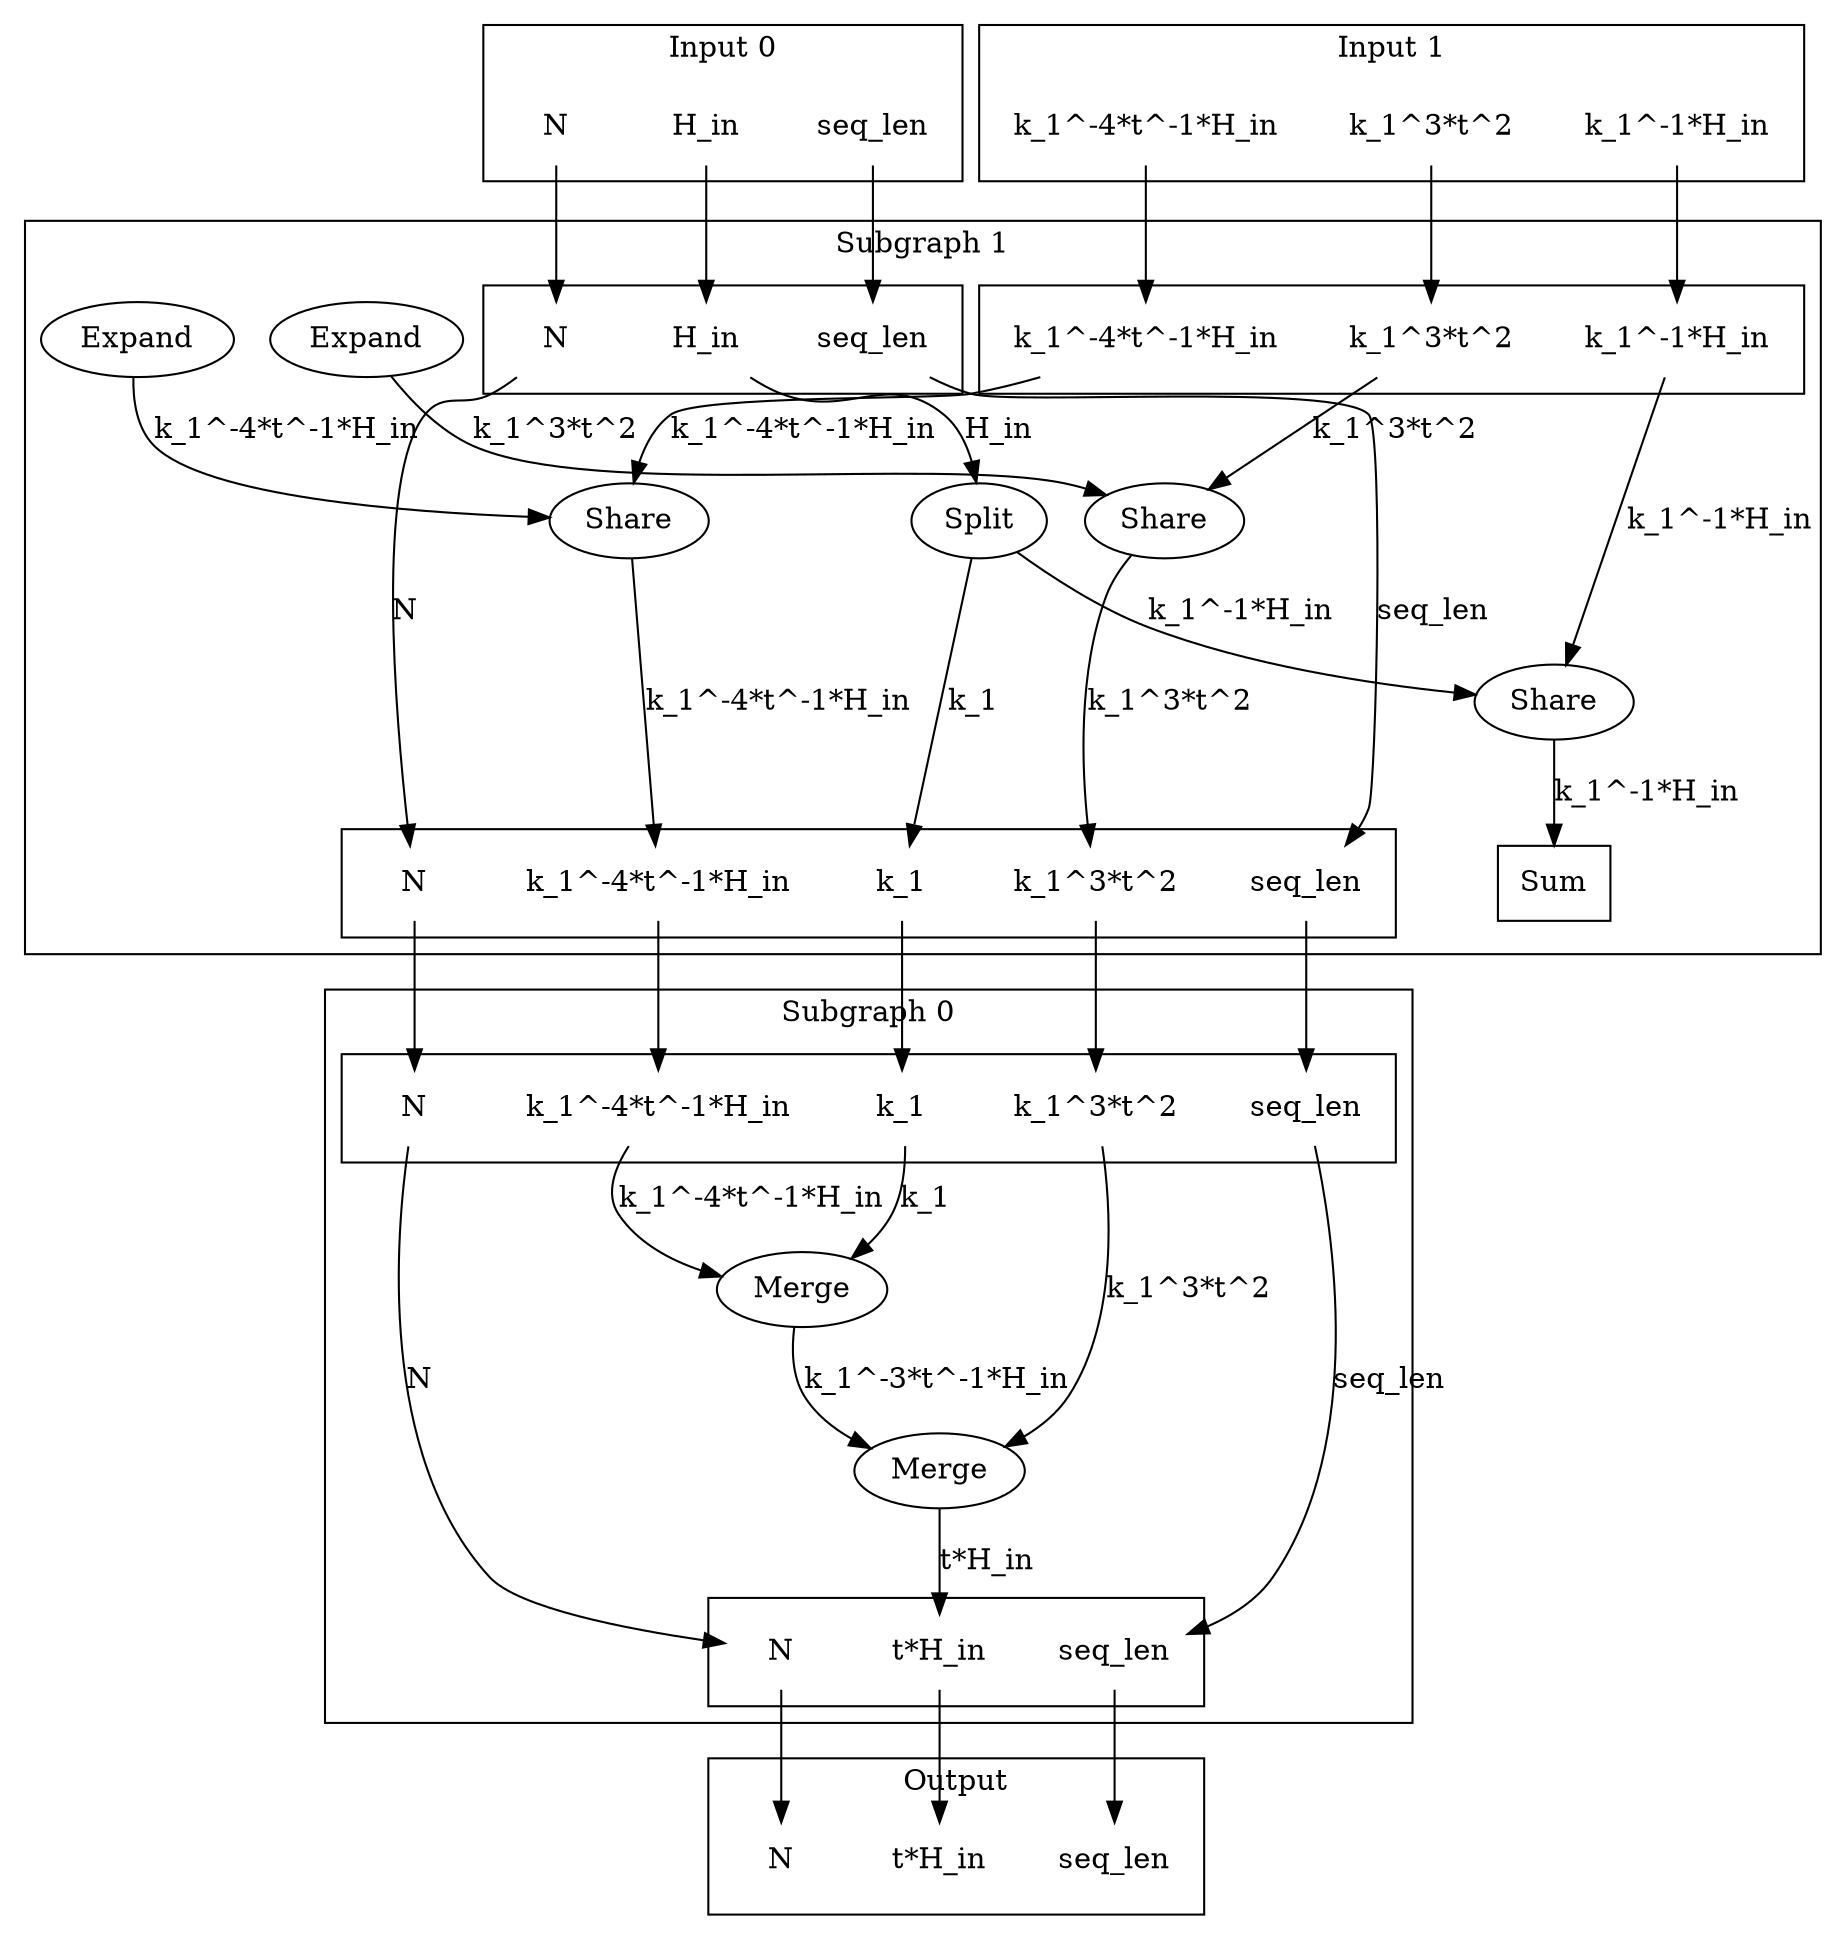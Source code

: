 digraph kernel_generated {
newrank = true;

// Stage tensor.
subgraph cluster_subgraph_0 {
    label = "Subgraph 0";
    // Reductions.
    // Output.
    subgraph cluster_subgraph_0_out {
        label = "";
        interface_0_out_0x5635f60844a0 [label="N", shape=none];
        interface_0_out_0x5635f60844c8 [label="seq_len", shape=none];
        interface_0_out_0x5635f60844f0 [label="t*H_in", shape=none];
    }
    {
        rank = same;
        interface_0_out_0x5635f60844a0;
        interface_0_out_0x5635f60844c8;
        interface_0_out_0x5635f60844f0;
    }
    // Input 0.
    subgraph cluster_subgraph_0_in_0 {
        label = "";
        interface_0_in_0x5635f60844a0 [label="N", shape=none];
        interface_0_in_0x5635f60844c8 [label="seq_len", shape=none];
        interface_0_in_0x5635fe5d5fa0 [label="k_1^3*t^2", shape=none];
        interface_0_in_0x7fef5c00ebf0 [label="k_1", shape=none];
        interface_0_in_0x7fef5c00ec08 [label="k_1^-4*t^-1*H_in", shape=none];
    }
    {
        rank = same;
        interface_0_in_0x5635f60844a0;
        interface_0_in_0x5635f60844c8;
        interface_0_in_0x5635fe5d5fa0;
        interface_0_in_0x7fef5c00ebf0;
        interface_0_in_0x7fef5c00ec08;
    }
    // Op's.
    op_0x5635fe5d5f60 [label="Merge"];
    op_0x7fef5c00ebb0 [label="Merge"];
    // Dimension's.
    interface_0_in_0x5635f60844a0 -> interface_0_out_0x5635f60844a0 [label="N"];
    interface_0_in_0x5635f60844c8 -> interface_0_out_0x5635f60844c8 [label="seq_len"];
    op_0x5635fe5d5f60 -> interface_0_out_0x5635f60844f0 [label="t*H_in"];
    interface_0_in_0x5635fe5d5fa0 -> op_0x5635fe5d5f60 [label="k_1^3*t^2"];
    op_0x7fef5c00ebb0 -> op_0x5635fe5d5f60 [label="k_1^-3*t^-1*H_in"];
    interface_0_in_0x7fef5c00ebf0 -> op_0x7fef5c00ebb0 [label="k_1"];
    interface_0_in_0x7fef5c00ec08 -> op_0x7fef5c00ebb0 [label="k_1^-4*t^-1*H_in"];
}

// Stage tensor.
subgraph cluster_subgraph_1 {
    label = "Subgraph 1";
    // Reductions.
    reduce_0x7feecc006d90 [label="Sum", shape=box];
    // Output.
    subgraph cluster_subgraph_1_out {
        label = "";
        interface_1_out_0x5635f60844a0 [label="N", shape=none];
        interface_1_out_0x5635f60844c8 [label="seq_len", shape=none];
        interface_1_out_0x5635fe5d5fa0 [label="k_1^3*t^2", shape=none];
        interface_1_out_0x7fef5c00ebf0 [label="k_1", shape=none];
        interface_1_out_0x7fef5c00ec08 [label="k_1^-4*t^-1*H_in", shape=none];
    }
    {
        rank = same;
        reduce_0x7feecc006d90;
        interface_1_out_0x5635f60844a0;
        interface_1_out_0x5635f60844c8;
        interface_1_out_0x5635fe5d5fa0;
        interface_1_out_0x7fef5c00ebf0;
        interface_1_out_0x7fef5c00ec08;
    }
    // Input 0.
    subgraph cluster_subgraph_1_in_0 {
        label = "";
        interface_1_in_0x5635f60844a0 [label="N", shape=none];
        interface_1_in_0x5635f60844c8 [label="seq_len", shape=none];
        interface_1_in_0x7fef2ae37740 [label="H_in", shape=none];
    }
    // Input 1.
    subgraph cluster_subgraph_1_in_1 {
        label = "";
        interface_1_in_0x7fef6000f858 [label="k_1^3*t^2", shape=none];
        interface_1_in_0x7fef38003ae8 [label="k_1^-1*H_in", shape=none];
        interface_1_in_0x7ff0000b31d8 [label="k_1^-4*t^-1*H_in", shape=none];
    }
    {
        rank = same;
        interface_1_in_0x5635f60844a0;
        interface_1_in_0x5635f60844c8;
        interface_1_in_0x7fef2ae37740;
        interface_1_in_0x7fef6000f858;
        interface_1_in_0x7fef38003ae8;
        interface_1_in_0x7ff0000b31d8;
    }
    // Op's.
    op_0x7fef0c1133f8 [label="Expand"];
    op_0x7fef2ae37700 [label="Split"];
    op_0x7fef38003ab0 [label="Share"];
    op_0x7fef6000f820 [label="Share"];
    op_0x7fefa0016858 [label="Expand"];
    op_0x7ff0000b31a0 [label="Share"];
    // Dimension's.
    interface_1_in_0x5635f60844a0 -> interface_1_out_0x5635f60844a0 [label="N"];
    interface_1_in_0x5635f60844c8 -> interface_1_out_0x5635f60844c8 [label="seq_len"];
    op_0x7fef6000f820 -> interface_1_out_0x5635fe5d5fa0 [label="k_1^3*t^2"];
    op_0x7fef38003ab0 -> reduce_0x7feecc006d90 [label="k_1^-1*H_in"];
    interface_1_in_0x7fef2ae37740 -> op_0x7fef2ae37700 [label="H_in"];
    op_0x7fef2ae37700 -> op_0x7fef38003ab0 [label="k_1^-1*H_in"];
    interface_1_in_0x7fef38003ae8 -> op_0x7fef38003ab0 [label="k_1^-1*H_in"];
    op_0x7fef2ae37700 -> interface_1_out_0x7fef5c00ebf0 [label="k_1"];
    op_0x7ff0000b31a0 -> interface_1_out_0x7fef5c00ec08 [label="k_1^-4*t^-1*H_in"];
    op_0x7fefa0016858 -> op_0x7fef6000f820 [label="k_1^3*t^2"];
    interface_1_in_0x7fef6000f858 -> op_0x7fef6000f820 [label="k_1^3*t^2"];
    op_0x7fef0c1133f8 -> op_0x7ff0000b31a0 [label="k_1^-4*t^-1*H_in"];
    interface_1_in_0x7ff0000b31d8 -> op_0x7ff0000b31a0 [label="k_1^-4*t^-1*H_in"];
}

// Input tensor.
subgraph cluster_subgraph_2 {
    label = "Input 0";
    interface_2_out_0x5635f60844a0 [label="N", shape=none];
    interface_2_out_0x5635f60844c8 [label="seq_len", shape=none];
    interface_2_out_0x7fef2ae37740 [label="H_in", shape=none];
}

interface_2_out_0x5635f60844a0 -> interface_1_in_0x5635f60844a0;
interface_2_out_0x5635f60844c8 -> interface_1_in_0x5635f60844c8;
interface_2_out_0x7fef2ae37740 -> interface_1_in_0x7fef2ae37740;

// Input tensor.
subgraph cluster_subgraph_3 {
    label = "Input 1";
    interface_3_out_0x7fef6000f858 [label="k_1^3*t^2", shape=none];
    interface_3_out_0x7fef38003ae8 [label="k_1^-1*H_in", shape=none];
    interface_3_out_0x7ff0000b31d8 [label="k_1^-4*t^-1*H_in", shape=none];
}

interface_3_out_0x7fef6000f858 -> interface_1_in_0x7fef6000f858;
interface_3_out_0x7fef38003ae8 -> interface_1_in_0x7fef38003ae8;
interface_3_out_0x7ff0000b31d8 -> interface_1_in_0x7ff0000b31d8;

interface_1_out_0x5635f60844a0 -> interface_0_in_0x5635f60844a0;
interface_1_out_0x5635f60844c8 -> interface_0_in_0x5635f60844c8;
interface_1_out_0x5635fe5d5fa0 -> interface_0_in_0x5635fe5d5fa0;
interface_1_out_0x7fef5c00ebf0 -> interface_0_in_0x7fef5c00ebf0;
interface_1_out_0x7fef5c00ec08 -> interface_0_in_0x7fef5c00ec08;

{
    rank = same;
    interface_2_out_0x5635f60844a0;
    interface_2_out_0x5635f60844c8;
    interface_2_out_0x7fef2ae37740;
    interface_3_out_0x7fef6000f858;
    interface_3_out_0x7fef38003ae8;
    interface_3_out_0x7ff0000b31d8;
}
subgraph cluster_subgraph_output {
    label = "Output";
    interface_4_in_0x5635f60844a0 [label="N", shape=none];
    interface_4_in_0x5635f60844c8 [label="seq_len", shape=none];
    interface_4_in_0x5635f60844f0 [label="t*H_in", shape=none];
}
interface_0_out_0x5635f60844a0 -> interface_4_in_0x5635f60844a0;
interface_0_out_0x5635f60844c8 -> interface_4_in_0x5635f60844c8;
interface_0_out_0x5635f60844f0 -> interface_4_in_0x5635f60844f0;

}
